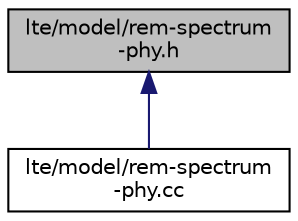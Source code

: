 digraph "lte/model/rem-spectrum-phy.h"
{
  edge [fontname="Helvetica",fontsize="10",labelfontname="Helvetica",labelfontsize="10"];
  node [fontname="Helvetica",fontsize="10",shape=record];
  Node1 [label="lte/model/rem-spectrum\l-phy.h",height=0.2,width=0.4,color="black", fillcolor="grey75", style="filled", fontcolor="black"];
  Node1 -> Node2 [dir="back",color="midnightblue",fontsize="10",style="solid"];
  Node2 [label="lte/model/rem-spectrum\l-phy.cc",height=0.2,width=0.4,color="black", fillcolor="white", style="filled",URL="$df/d1d/lte_2model_2rem-spectrum-phy_8cc.html"];
}
